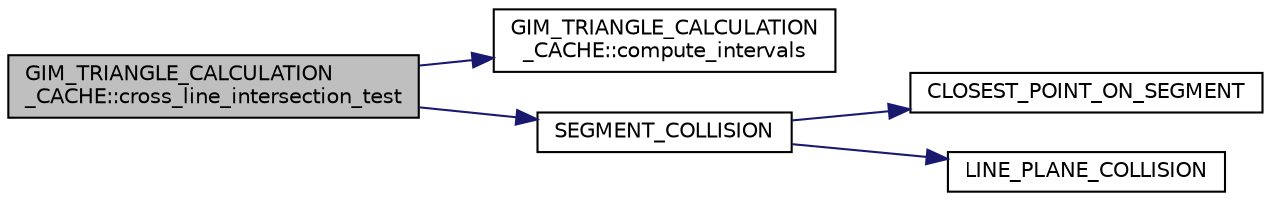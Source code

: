 digraph "GIM_TRIANGLE_CALCULATION_CACHE::cross_line_intersection_test"
{
  edge [fontname="Helvetica",fontsize="10",labelfontname="Helvetica",labelfontsize="10"];
  node [fontname="Helvetica",fontsize="10",shape=record];
  rankdir="LR";
  Node1 [label="GIM_TRIANGLE_CALCULATION\l_CACHE::cross_line_intersection_test",height=0.2,width=0.4,color="black", fillcolor="grey75", style="filled", fontcolor="black"];
  Node1 -> Node2 [color="midnightblue",fontsize="10",style="solid",fontname="Helvetica"];
  Node2 [label="GIM_TRIANGLE_CALCULATION\l_CACHE::compute_intervals",height=0.2,width=0.4,color="black", fillcolor="white", style="filled",URL="$class_g_i_m___t_r_i_a_n_g_l_e___c_a_l_c_u_l_a_t_i_o_n___c_a_c_h_e.html#ac7148501d7abedb29153fe729cab4558",tooltip="if returns false, the faces are paralele "];
  Node1 -> Node3 [color="midnightblue",fontsize="10",style="solid",fontname="Helvetica"];
  Node3 [label="SEGMENT_COLLISION",height=0.2,width=0.4,color="black", fillcolor="white", style="filled",URL="$gim__basic__geometry__operations_8h.html#aacd84291c8b391c4fe78cde568f27865",tooltip="Find closest points on segments. "];
  Node3 -> Node4 [color="midnightblue",fontsize="10",style="solid",fontname="Helvetica"];
  Node4 [label="CLOSEST_POINT_ON_SEGMENT",height=0.2,width=0.4,color="black", fillcolor="white", style="filled",URL="$gim__basic__geometry__operations_8h.html#a2dbb4ce3e7319dea72e5ecbe7fea13c9"];
  Node3 -> Node5 [color="midnightblue",fontsize="10",style="solid",fontname="Helvetica"];
  Node5 [label="LINE_PLANE_COLLISION",height=0.2,width=0.4,color="black", fillcolor="white", style="filled",URL="$gim__basic__geometry__operations_8h.html#ab7127544f6d10de9066c1c7eeec759e6",tooltip="line collision "];
}
